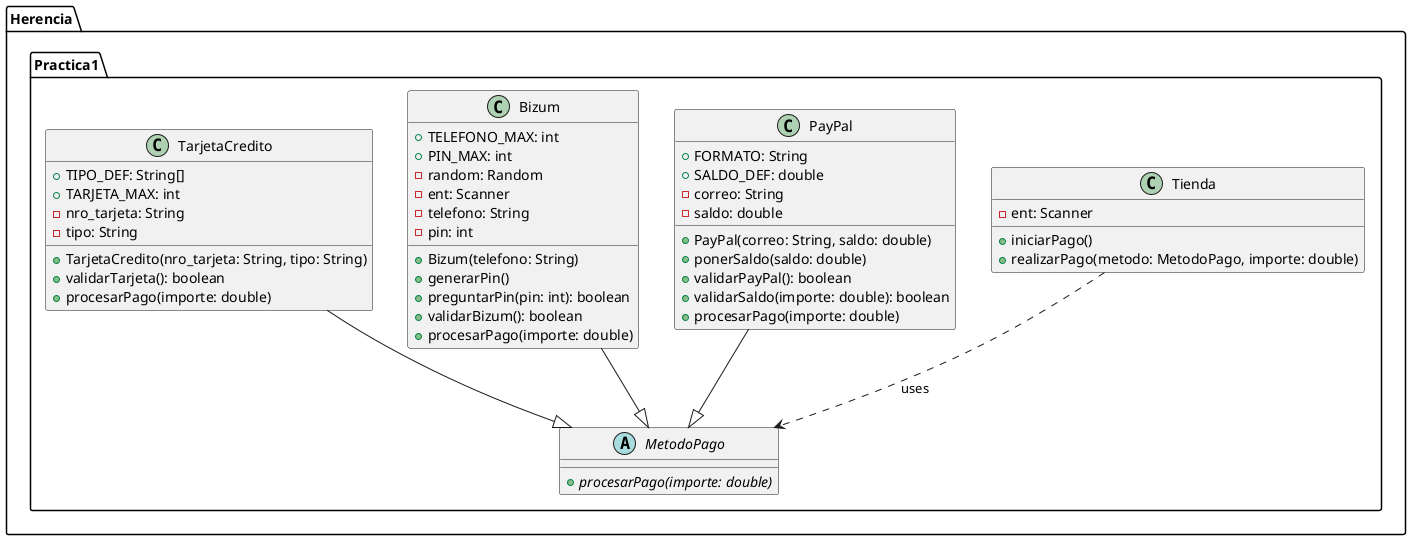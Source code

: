 @startuml
package "Herencia.Practica1" {

  abstract class MetodoPago {
      {abstract} +procesarPago(importe: double)
  }

  class Tienda {
      - ent: Scanner
      + iniciarPago()
      + realizarPago(metodo: MetodoPago, importe: double)
  }

  class PayPal {
      + FORMATO: String
      + SALDO_DEF: double
      - correo: String
      - saldo: double
      + PayPal(correo: String, saldo: double)
      + ponerSaldo(saldo: double)
      + validarPayPal(): boolean
      + validarSaldo(importe: double): boolean
      + procesarPago(importe: double)
  }
  PayPal --|> MetodoPago

  class Bizum {
      + TELEFONO_MAX: int
      + PIN_MAX: int
      - random: Random
      - ent: Scanner
      - telefono: String
      - pin: int
      + Bizum(telefono: String)
      + generarPin()
      + preguntarPin(pin: int): boolean
      + validarBizum(): boolean
      + procesarPago(importe: double)
  }
  Bizum --|> MetodoPago

  class TarjetaCredito {
      + TIPO_DEF: String[]
      + TARJETA_MAX: int
      - nro_tarjeta: String
      - tipo: String
      + TarjetaCredito(nro_tarjeta: String, tipo: String)
      + validarTarjeta(): boolean
      + procesarPago(importe: double)
  }
  TarjetaCredito --|> MetodoPago

  Tienda ..> MetodoPago : uses
}
@enduml
